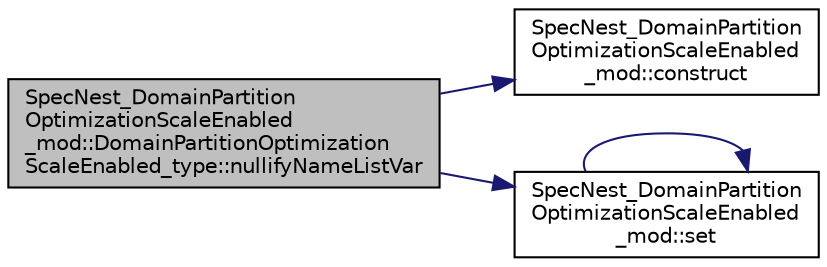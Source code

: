 digraph "SpecNest_DomainPartitionOptimizationScaleEnabled_mod::DomainPartitionOptimizationScaleEnabled_type::nullifyNameListVar"
{
 // LATEX_PDF_SIZE
  edge [fontname="Helvetica",fontsize="10",labelfontname="Helvetica",labelfontsize="10"];
  node [fontname="Helvetica",fontsize="10",shape=record];
  rankdir="LR";
  Node1 [label="SpecNest_DomainPartition\lOptimizationScaleEnabled\l_mod::DomainPartitionOptimization\lScaleEnabled_type::nullifyNameListVar",height=0.2,width=0.4,color="black", fillcolor="grey75", style="filled", fontcolor="black",tooltip=" "];
  Node1 -> Node2 [color="midnightblue",fontsize="10",style="solid",fontname="Helvetica"];
  Node2 [label="SpecNest_DomainPartition\lOptimizationScaleEnabled\l_mod::construct",height=0.2,width=0.4,color="black", fillcolor="white", style="filled",URL="$namespaceSpecNest__DomainPartitionOptimizationScaleEnabled__mod.html#a040c131bc3330d41c5f0101a47ff03a4",tooltip=" "];
  Node1 -> Node3 [color="midnightblue",fontsize="10",style="solid",fontname="Helvetica"];
  Node3 [label="SpecNest_DomainPartition\lOptimizationScaleEnabled\l_mod::set",height=0.2,width=0.4,color="black", fillcolor="white", style="filled",URL="$namespaceSpecNest__DomainPartitionOptimizationScaleEnabled__mod.html#ae30495f7876a5991563e994c8b878e73",tooltip=" "];
  Node3 -> Node3 [color="midnightblue",fontsize="10",style="solid",fontname="Helvetica"];
}
